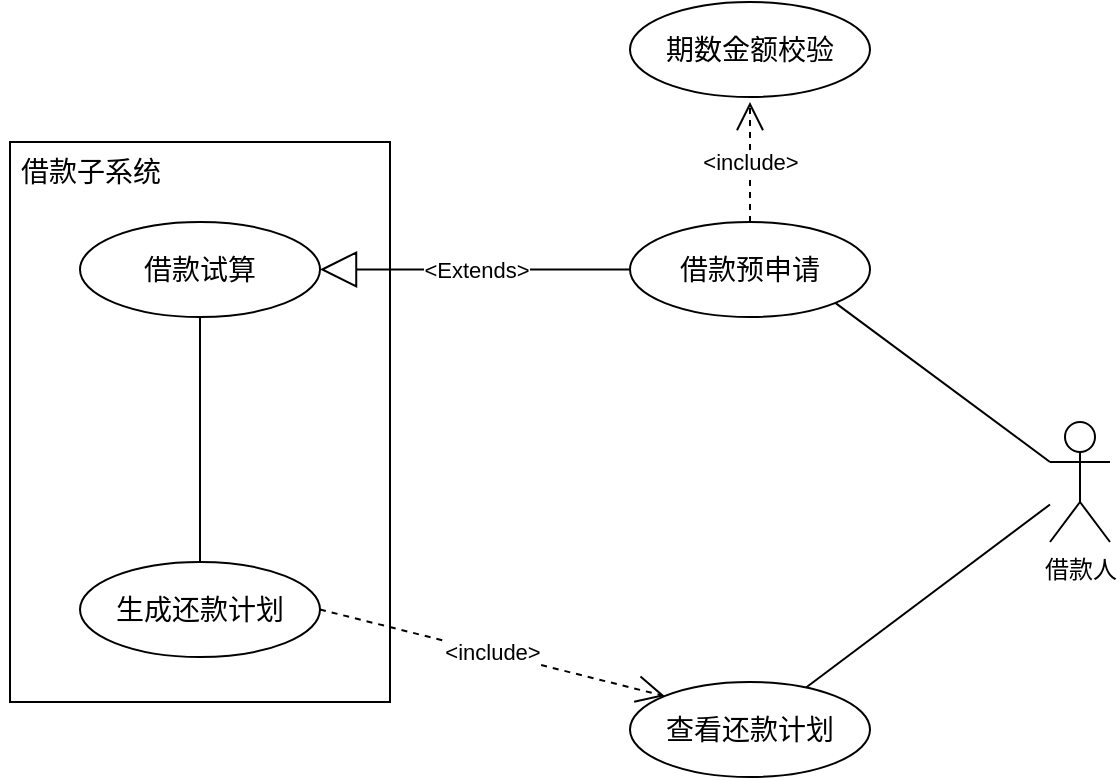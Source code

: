 <mxfile version="21.6.2" type="github">
  <diagram name="第 1 页" id="OdofhoJKY7bxzw-8I2n-">
    <mxGraphModel dx="1166" dy="775" grid="1" gridSize="10" guides="1" tooltips="1" connect="1" arrows="1" fold="1" page="1" pageScale="1" pageWidth="827" pageHeight="1169" math="0" shadow="0">
      <root>
        <mxCell id="0" />
        <mxCell id="1" parent="0" />
        <mxCell id="LdTwp_9h6et6fHKoMwCf-1" value="" style="html=1;whiteSpace=wrap;" vertex="1" parent="1">
          <mxGeometry x="110" y="230" width="190" height="280" as="geometry" />
        </mxCell>
        <mxCell id="LdTwp_9h6et6fHKoMwCf-3" value="&lt;font style=&quot;font-size: 14px;&quot;&gt;借款子系统&lt;/font&gt;" style="text;html=1;align=center;verticalAlign=middle;resizable=0;points=[];autosize=1;strokeColor=none;fillColor=none;" vertex="1" parent="1">
          <mxGeometry x="105" y="230" width="90" height="30" as="geometry" />
        </mxCell>
        <mxCell id="LdTwp_9h6et6fHKoMwCf-7" style="edgeStyle=orthogonalEdgeStyle;rounded=0;orthogonalLoop=1;jettySize=auto;html=1;entryX=0.5;entryY=0;entryDx=0;entryDy=0;endArrow=none;endFill=0;" edge="1" parent="1" source="LdTwp_9h6et6fHKoMwCf-4" target="LdTwp_9h6et6fHKoMwCf-5">
          <mxGeometry relative="1" as="geometry" />
        </mxCell>
        <mxCell id="LdTwp_9h6et6fHKoMwCf-4" value="&lt;span style=&quot;font-size: 14px;&quot;&gt;借款试算&lt;/span&gt;" style="ellipse;whiteSpace=wrap;html=1;" vertex="1" parent="1">
          <mxGeometry x="145" y="270" width="120" height="47.5" as="geometry" />
        </mxCell>
        <mxCell id="LdTwp_9h6et6fHKoMwCf-5" value="&lt;span style=&quot;font-size: 14px;&quot;&gt;生成还款计划&lt;/span&gt;" style="ellipse;whiteSpace=wrap;html=1;" vertex="1" parent="1">
          <mxGeometry x="145" y="440" width="120" height="47.5" as="geometry" />
        </mxCell>
        <mxCell id="LdTwp_9h6et6fHKoMwCf-9" value="&amp;lt;include&amp;gt;" style="endArrow=open;endSize=12;dashed=1;html=1;rounded=0;exitX=1;exitY=0.5;exitDx=0;exitDy=0;entryX=0;entryY=0;entryDx=0;entryDy=0;" edge="1" parent="1" source="LdTwp_9h6et6fHKoMwCf-5" target="LdTwp_9h6et6fHKoMwCf-10">
          <mxGeometry width="160" relative="1" as="geometry">
            <mxPoint x="270" y="470" as="sourcePoint" />
            <mxPoint x="430" y="464" as="targetPoint" />
          </mxGeometry>
        </mxCell>
        <mxCell id="LdTwp_9h6et6fHKoMwCf-10" value="&lt;span style=&quot;font-size: 14px;&quot;&gt;查看还款计划&lt;/span&gt;" style="ellipse;whiteSpace=wrap;html=1;" vertex="1" parent="1">
          <mxGeometry x="420" y="500" width="120" height="47.5" as="geometry" />
        </mxCell>
        <mxCell id="LdTwp_9h6et6fHKoMwCf-12" style="rounded=0;orthogonalLoop=1;jettySize=auto;html=1;endArrow=none;endFill=0;" edge="1" parent="1" source="LdTwp_9h6et6fHKoMwCf-11" target="LdTwp_9h6et6fHKoMwCf-10">
          <mxGeometry relative="1" as="geometry" />
        </mxCell>
        <mxCell id="LdTwp_9h6et6fHKoMwCf-14" style="rounded=0;orthogonalLoop=1;jettySize=auto;html=1;entryX=1;entryY=1;entryDx=0;entryDy=0;exitX=0;exitY=0.333;exitDx=0;exitDy=0;exitPerimeter=0;endArrow=none;endFill=0;" edge="1" parent="1" source="LdTwp_9h6et6fHKoMwCf-11" target="LdTwp_9h6et6fHKoMwCf-13">
          <mxGeometry relative="1" as="geometry" />
        </mxCell>
        <mxCell id="LdTwp_9h6et6fHKoMwCf-11" value="借款人" style="shape=umlActor;verticalLabelPosition=bottom;verticalAlign=top;html=1;" vertex="1" parent="1">
          <mxGeometry x="630" y="370" width="30" height="60" as="geometry" />
        </mxCell>
        <mxCell id="LdTwp_9h6et6fHKoMwCf-13" value="&lt;span style=&quot;font-size: 14px;&quot;&gt;借款预申请&lt;/span&gt;" style="ellipse;whiteSpace=wrap;html=1;" vertex="1" parent="1">
          <mxGeometry x="420" y="270" width="120" height="47.5" as="geometry" />
        </mxCell>
        <mxCell id="LdTwp_9h6et6fHKoMwCf-16" value="&amp;lt;Extends&amp;gt;" style="endArrow=block;endSize=16;endFill=0;html=1;rounded=0;entryX=1;entryY=0.5;entryDx=0;entryDy=0;exitX=0;exitY=0.5;exitDx=0;exitDy=0;" edge="1" parent="1" source="LdTwp_9h6et6fHKoMwCf-13" target="LdTwp_9h6et6fHKoMwCf-4">
          <mxGeometry width="160" relative="1" as="geometry">
            <mxPoint x="260" y="260" as="sourcePoint" />
            <mxPoint x="420" y="260" as="targetPoint" />
          </mxGeometry>
        </mxCell>
        <mxCell id="LdTwp_9h6et6fHKoMwCf-17" value="&amp;lt;include&amp;gt;" style="endArrow=open;endSize=12;dashed=1;html=1;rounded=0;" edge="1" parent="1">
          <mxGeometry width="160" relative="1" as="geometry">
            <mxPoint x="480" y="270" as="sourcePoint" />
            <mxPoint x="480" y="210" as="targetPoint" />
          </mxGeometry>
        </mxCell>
        <mxCell id="LdTwp_9h6et6fHKoMwCf-18" value="&lt;span style=&quot;font-size: 14px;&quot;&gt;期数金额校验&lt;/span&gt;" style="ellipse;whiteSpace=wrap;html=1;" vertex="1" parent="1">
          <mxGeometry x="420" y="160" width="120" height="47.5" as="geometry" />
        </mxCell>
      </root>
    </mxGraphModel>
  </diagram>
</mxfile>
